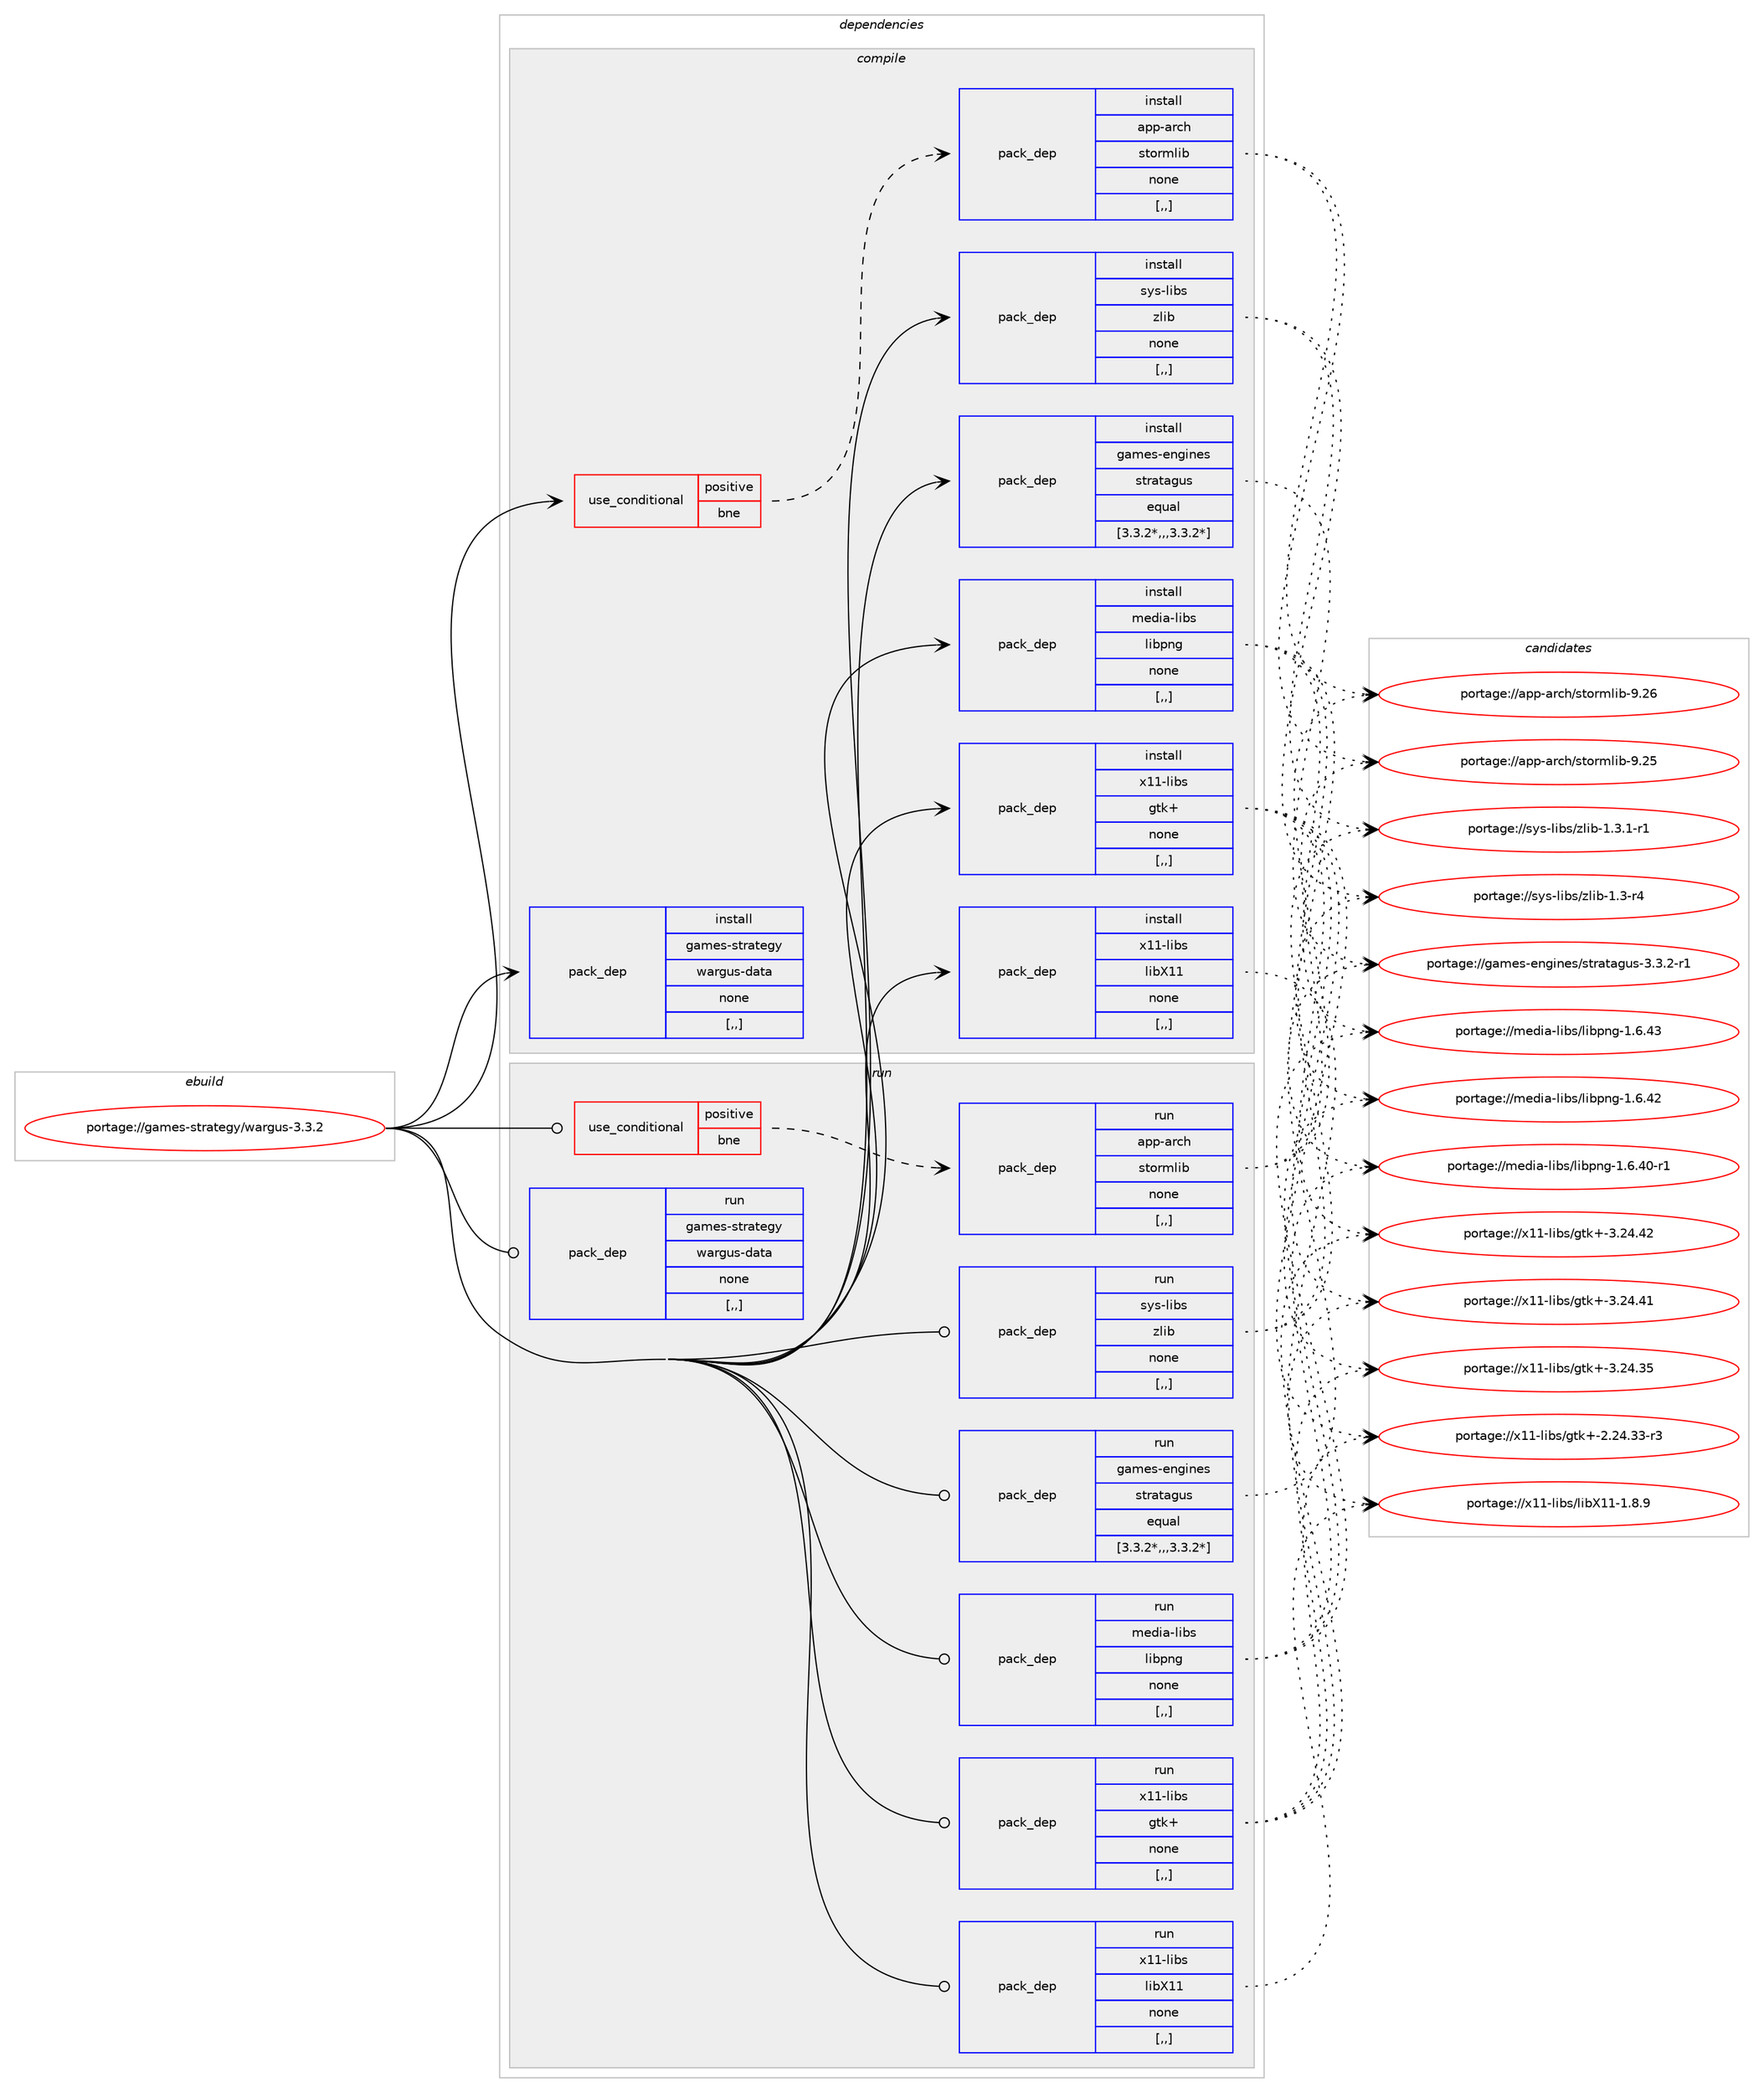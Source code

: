 digraph prolog {

# *************
# Graph options
# *************

newrank=true;
concentrate=true;
compound=true;
graph [rankdir=LR,fontname=Helvetica,fontsize=10,ranksep=1.5];#, ranksep=2.5, nodesep=0.2];
edge  [arrowhead=vee];
node  [fontname=Helvetica,fontsize=10];

# **********
# The ebuild
# **********

subgraph cluster_leftcol {
color=gray;
label=<<i>ebuild</i>>;
id [label="portage://games-strategy/wargus-3.3.2", color=red, width=4, href="../games-strategy/wargus-3.3.2.svg"];
}

# ****************
# The dependencies
# ****************

subgraph cluster_midcol {
color=gray;
label=<<i>dependencies</i>>;
subgraph cluster_compile {
fillcolor="#eeeeee";
style=filled;
label=<<i>compile</i>>;
subgraph cond65160 {
dependency235577 [label=<<TABLE BORDER="0" CELLBORDER="1" CELLSPACING="0" CELLPADDING="4"><TR><TD ROWSPAN="3" CELLPADDING="10">use_conditional</TD></TR><TR><TD>positive</TD></TR><TR><TD>bne</TD></TR></TABLE>>, shape=none, color=red];
subgraph pack168886 {
dependency235578 [label=<<TABLE BORDER="0" CELLBORDER="1" CELLSPACING="0" CELLPADDING="4" WIDTH="220"><TR><TD ROWSPAN="6" CELLPADDING="30">pack_dep</TD></TR><TR><TD WIDTH="110">install</TD></TR><TR><TD>app-arch</TD></TR><TR><TD>stormlib</TD></TR><TR><TD>none</TD></TR><TR><TD>[,,]</TD></TR></TABLE>>, shape=none, color=blue];
}
dependency235577:e -> dependency235578:w [weight=20,style="dashed",arrowhead="vee"];
}
id:e -> dependency235577:w [weight=20,style="solid",arrowhead="vee"];
subgraph pack168887 {
dependency235579 [label=<<TABLE BORDER="0" CELLBORDER="1" CELLSPACING="0" CELLPADDING="4" WIDTH="220"><TR><TD ROWSPAN="6" CELLPADDING="30">pack_dep</TD></TR><TR><TD WIDTH="110">install</TD></TR><TR><TD>games-engines</TD></TR><TR><TD>stratagus</TD></TR><TR><TD>equal</TD></TR><TR><TD>[3.3.2*,,,3.3.2*]</TD></TR></TABLE>>, shape=none, color=blue];
}
id:e -> dependency235579:w [weight=20,style="solid",arrowhead="vee"];
subgraph pack168888 {
dependency235580 [label=<<TABLE BORDER="0" CELLBORDER="1" CELLSPACING="0" CELLPADDING="4" WIDTH="220"><TR><TD ROWSPAN="6" CELLPADDING="30">pack_dep</TD></TR><TR><TD WIDTH="110">install</TD></TR><TR><TD>media-libs</TD></TR><TR><TD>libpng</TD></TR><TR><TD>none</TD></TR><TR><TD>[,,]</TD></TR></TABLE>>, shape=none, color=blue];
}
id:e -> dependency235580:w [weight=20,style="solid",arrowhead="vee"];
subgraph pack168889 {
dependency235581 [label=<<TABLE BORDER="0" CELLBORDER="1" CELLSPACING="0" CELLPADDING="4" WIDTH="220"><TR><TD ROWSPAN="6" CELLPADDING="30">pack_dep</TD></TR><TR><TD WIDTH="110">install</TD></TR><TR><TD>sys-libs</TD></TR><TR><TD>zlib</TD></TR><TR><TD>none</TD></TR><TR><TD>[,,]</TD></TR></TABLE>>, shape=none, color=blue];
}
id:e -> dependency235581:w [weight=20,style="solid",arrowhead="vee"];
subgraph pack168890 {
dependency235582 [label=<<TABLE BORDER="0" CELLBORDER="1" CELLSPACING="0" CELLPADDING="4" WIDTH="220"><TR><TD ROWSPAN="6" CELLPADDING="30">pack_dep</TD></TR><TR><TD WIDTH="110">install</TD></TR><TR><TD>x11-libs</TD></TR><TR><TD>gtk+</TD></TR><TR><TD>none</TD></TR><TR><TD>[,,]</TD></TR></TABLE>>, shape=none, color=blue];
}
id:e -> dependency235582:w [weight=20,style="solid",arrowhead="vee"];
subgraph pack168891 {
dependency235583 [label=<<TABLE BORDER="0" CELLBORDER="1" CELLSPACING="0" CELLPADDING="4" WIDTH="220"><TR><TD ROWSPAN="6" CELLPADDING="30">pack_dep</TD></TR><TR><TD WIDTH="110">install</TD></TR><TR><TD>x11-libs</TD></TR><TR><TD>libX11</TD></TR><TR><TD>none</TD></TR><TR><TD>[,,]</TD></TR></TABLE>>, shape=none, color=blue];
}
id:e -> dependency235583:w [weight=20,style="solid",arrowhead="vee"];
subgraph pack168892 {
dependency235584 [label=<<TABLE BORDER="0" CELLBORDER="1" CELLSPACING="0" CELLPADDING="4" WIDTH="220"><TR><TD ROWSPAN="6" CELLPADDING="30">pack_dep</TD></TR><TR><TD WIDTH="110">install</TD></TR><TR><TD>games-strategy</TD></TR><TR><TD>wargus-data</TD></TR><TR><TD>none</TD></TR><TR><TD>[,,]</TD></TR></TABLE>>, shape=none, color=blue];
}
id:e -> dependency235584:w [weight=20,style="solid",arrowhead="vee"];
}
subgraph cluster_compileandrun {
fillcolor="#eeeeee";
style=filled;
label=<<i>compile and run</i>>;
}
subgraph cluster_run {
fillcolor="#eeeeee";
style=filled;
label=<<i>run</i>>;
subgraph cond65161 {
dependency235585 [label=<<TABLE BORDER="0" CELLBORDER="1" CELLSPACING="0" CELLPADDING="4"><TR><TD ROWSPAN="3" CELLPADDING="10">use_conditional</TD></TR><TR><TD>positive</TD></TR><TR><TD>bne</TD></TR></TABLE>>, shape=none, color=red];
subgraph pack168893 {
dependency235586 [label=<<TABLE BORDER="0" CELLBORDER="1" CELLSPACING="0" CELLPADDING="4" WIDTH="220"><TR><TD ROWSPAN="6" CELLPADDING="30">pack_dep</TD></TR><TR><TD WIDTH="110">run</TD></TR><TR><TD>app-arch</TD></TR><TR><TD>stormlib</TD></TR><TR><TD>none</TD></TR><TR><TD>[,,]</TD></TR></TABLE>>, shape=none, color=blue];
}
dependency235585:e -> dependency235586:w [weight=20,style="dashed",arrowhead="vee"];
}
id:e -> dependency235585:w [weight=20,style="solid",arrowhead="odot"];
subgraph pack168894 {
dependency235587 [label=<<TABLE BORDER="0" CELLBORDER="1" CELLSPACING="0" CELLPADDING="4" WIDTH="220"><TR><TD ROWSPAN="6" CELLPADDING="30">pack_dep</TD></TR><TR><TD WIDTH="110">run</TD></TR><TR><TD>games-engines</TD></TR><TR><TD>stratagus</TD></TR><TR><TD>equal</TD></TR><TR><TD>[3.3.2*,,,3.3.2*]</TD></TR></TABLE>>, shape=none, color=blue];
}
id:e -> dependency235587:w [weight=20,style="solid",arrowhead="odot"];
subgraph pack168895 {
dependency235588 [label=<<TABLE BORDER="0" CELLBORDER="1" CELLSPACING="0" CELLPADDING="4" WIDTH="220"><TR><TD ROWSPAN="6" CELLPADDING="30">pack_dep</TD></TR><TR><TD WIDTH="110">run</TD></TR><TR><TD>media-libs</TD></TR><TR><TD>libpng</TD></TR><TR><TD>none</TD></TR><TR><TD>[,,]</TD></TR></TABLE>>, shape=none, color=blue];
}
id:e -> dependency235588:w [weight=20,style="solid",arrowhead="odot"];
subgraph pack168896 {
dependency235589 [label=<<TABLE BORDER="0" CELLBORDER="1" CELLSPACING="0" CELLPADDING="4" WIDTH="220"><TR><TD ROWSPAN="6" CELLPADDING="30">pack_dep</TD></TR><TR><TD WIDTH="110">run</TD></TR><TR><TD>sys-libs</TD></TR><TR><TD>zlib</TD></TR><TR><TD>none</TD></TR><TR><TD>[,,]</TD></TR></TABLE>>, shape=none, color=blue];
}
id:e -> dependency235589:w [weight=20,style="solid",arrowhead="odot"];
subgraph pack168897 {
dependency235590 [label=<<TABLE BORDER="0" CELLBORDER="1" CELLSPACING="0" CELLPADDING="4" WIDTH="220"><TR><TD ROWSPAN="6" CELLPADDING="30">pack_dep</TD></TR><TR><TD WIDTH="110">run</TD></TR><TR><TD>x11-libs</TD></TR><TR><TD>gtk+</TD></TR><TR><TD>none</TD></TR><TR><TD>[,,]</TD></TR></TABLE>>, shape=none, color=blue];
}
id:e -> dependency235590:w [weight=20,style="solid",arrowhead="odot"];
subgraph pack168898 {
dependency235591 [label=<<TABLE BORDER="0" CELLBORDER="1" CELLSPACING="0" CELLPADDING="4" WIDTH="220"><TR><TD ROWSPAN="6" CELLPADDING="30">pack_dep</TD></TR><TR><TD WIDTH="110">run</TD></TR><TR><TD>x11-libs</TD></TR><TR><TD>libX11</TD></TR><TR><TD>none</TD></TR><TR><TD>[,,]</TD></TR></TABLE>>, shape=none, color=blue];
}
id:e -> dependency235591:w [weight=20,style="solid",arrowhead="odot"];
subgraph pack168899 {
dependency235592 [label=<<TABLE BORDER="0" CELLBORDER="1" CELLSPACING="0" CELLPADDING="4" WIDTH="220"><TR><TD ROWSPAN="6" CELLPADDING="30">pack_dep</TD></TR><TR><TD WIDTH="110">run</TD></TR><TR><TD>games-strategy</TD></TR><TR><TD>wargus-data</TD></TR><TR><TD>none</TD></TR><TR><TD>[,,]</TD></TR></TABLE>>, shape=none, color=blue];
}
id:e -> dependency235592:w [weight=20,style="solid",arrowhead="odot"];
}
}

# **************
# The candidates
# **************

subgraph cluster_choices {
rank=same;
color=gray;
label=<<i>candidates</i>>;

subgraph choice168886 {
color=black;
nodesep=1;
choice9711211245971149910447115116111114109108105984557465054 [label="portage://app-arch/stormlib-9.26", color=red, width=4,href="../app-arch/stormlib-9.26.svg"];
choice9711211245971149910447115116111114109108105984557465053 [label="portage://app-arch/stormlib-9.25", color=red, width=4,href="../app-arch/stormlib-9.25.svg"];
dependency235578:e -> choice9711211245971149910447115116111114109108105984557465054:w [style=dotted,weight="100"];
dependency235578:e -> choice9711211245971149910447115116111114109108105984557465053:w [style=dotted,weight="100"];
}
subgraph choice168887 {
color=black;
nodesep=1;
choice10397109101115451011101031051101011154711511611497116971031171154551465146504511449 [label="portage://games-engines/stratagus-3.3.2-r1", color=red, width=4,href="../games-engines/stratagus-3.3.2-r1.svg"];
dependency235579:e -> choice10397109101115451011101031051101011154711511611497116971031171154551465146504511449:w [style=dotted,weight="100"];
}
subgraph choice168888 {
color=black;
nodesep=1;
choice109101100105974510810598115471081059811211010345494654465251 [label="portage://media-libs/libpng-1.6.43", color=red, width=4,href="../media-libs/libpng-1.6.43.svg"];
choice109101100105974510810598115471081059811211010345494654465250 [label="portage://media-libs/libpng-1.6.42", color=red, width=4,href="../media-libs/libpng-1.6.42.svg"];
choice1091011001059745108105981154710810598112110103454946544652484511449 [label="portage://media-libs/libpng-1.6.40-r1", color=red, width=4,href="../media-libs/libpng-1.6.40-r1.svg"];
dependency235580:e -> choice109101100105974510810598115471081059811211010345494654465251:w [style=dotted,weight="100"];
dependency235580:e -> choice109101100105974510810598115471081059811211010345494654465250:w [style=dotted,weight="100"];
dependency235580:e -> choice1091011001059745108105981154710810598112110103454946544652484511449:w [style=dotted,weight="100"];
}
subgraph choice168889 {
color=black;
nodesep=1;
choice115121115451081059811547122108105984549465146494511449 [label="portage://sys-libs/zlib-1.3.1-r1", color=red, width=4,href="../sys-libs/zlib-1.3.1-r1.svg"];
choice11512111545108105981154712210810598454946514511452 [label="portage://sys-libs/zlib-1.3-r4", color=red, width=4,href="../sys-libs/zlib-1.3-r4.svg"];
dependency235581:e -> choice115121115451081059811547122108105984549465146494511449:w [style=dotted,weight="100"];
dependency235581:e -> choice11512111545108105981154712210810598454946514511452:w [style=dotted,weight="100"];
}
subgraph choice168890 {
color=black;
nodesep=1;
choice1204949451081059811547103116107434551465052465250 [label="portage://x11-libs/gtk+-3.24.42", color=red, width=4,href="../x11-libs/gtk+-3.24.42.svg"];
choice1204949451081059811547103116107434551465052465249 [label="portage://x11-libs/gtk+-3.24.41", color=red, width=4,href="../x11-libs/gtk+-3.24.41.svg"];
choice1204949451081059811547103116107434551465052465153 [label="portage://x11-libs/gtk+-3.24.35", color=red, width=4,href="../x11-libs/gtk+-3.24.35.svg"];
choice12049494510810598115471031161074345504650524651514511451 [label="portage://x11-libs/gtk+-2.24.33-r3", color=red, width=4,href="../x11-libs/gtk+-2.24.33-r3.svg"];
dependency235582:e -> choice1204949451081059811547103116107434551465052465250:w [style=dotted,weight="100"];
dependency235582:e -> choice1204949451081059811547103116107434551465052465249:w [style=dotted,weight="100"];
dependency235582:e -> choice1204949451081059811547103116107434551465052465153:w [style=dotted,weight="100"];
dependency235582:e -> choice12049494510810598115471031161074345504650524651514511451:w [style=dotted,weight="100"];
}
subgraph choice168891 {
color=black;
nodesep=1;
choice120494945108105981154710810598884949454946564657 [label="portage://x11-libs/libX11-1.8.9", color=red, width=4,href="../x11-libs/libX11-1.8.9.svg"];
dependency235583:e -> choice120494945108105981154710810598884949454946564657:w [style=dotted,weight="100"];
}
subgraph choice168892 {
color=black;
nodesep=1;
}
subgraph choice168893 {
color=black;
nodesep=1;
choice9711211245971149910447115116111114109108105984557465054 [label="portage://app-arch/stormlib-9.26", color=red, width=4,href="../app-arch/stormlib-9.26.svg"];
choice9711211245971149910447115116111114109108105984557465053 [label="portage://app-arch/stormlib-9.25", color=red, width=4,href="../app-arch/stormlib-9.25.svg"];
dependency235586:e -> choice9711211245971149910447115116111114109108105984557465054:w [style=dotted,weight="100"];
dependency235586:e -> choice9711211245971149910447115116111114109108105984557465053:w [style=dotted,weight="100"];
}
subgraph choice168894 {
color=black;
nodesep=1;
choice10397109101115451011101031051101011154711511611497116971031171154551465146504511449 [label="portage://games-engines/stratagus-3.3.2-r1", color=red, width=4,href="../games-engines/stratagus-3.3.2-r1.svg"];
dependency235587:e -> choice10397109101115451011101031051101011154711511611497116971031171154551465146504511449:w [style=dotted,weight="100"];
}
subgraph choice168895 {
color=black;
nodesep=1;
choice109101100105974510810598115471081059811211010345494654465251 [label="portage://media-libs/libpng-1.6.43", color=red, width=4,href="../media-libs/libpng-1.6.43.svg"];
choice109101100105974510810598115471081059811211010345494654465250 [label="portage://media-libs/libpng-1.6.42", color=red, width=4,href="../media-libs/libpng-1.6.42.svg"];
choice1091011001059745108105981154710810598112110103454946544652484511449 [label="portage://media-libs/libpng-1.6.40-r1", color=red, width=4,href="../media-libs/libpng-1.6.40-r1.svg"];
dependency235588:e -> choice109101100105974510810598115471081059811211010345494654465251:w [style=dotted,weight="100"];
dependency235588:e -> choice109101100105974510810598115471081059811211010345494654465250:w [style=dotted,weight="100"];
dependency235588:e -> choice1091011001059745108105981154710810598112110103454946544652484511449:w [style=dotted,weight="100"];
}
subgraph choice168896 {
color=black;
nodesep=1;
choice115121115451081059811547122108105984549465146494511449 [label="portage://sys-libs/zlib-1.3.1-r1", color=red, width=4,href="../sys-libs/zlib-1.3.1-r1.svg"];
choice11512111545108105981154712210810598454946514511452 [label="portage://sys-libs/zlib-1.3-r4", color=red, width=4,href="../sys-libs/zlib-1.3-r4.svg"];
dependency235589:e -> choice115121115451081059811547122108105984549465146494511449:w [style=dotted,weight="100"];
dependency235589:e -> choice11512111545108105981154712210810598454946514511452:w [style=dotted,weight="100"];
}
subgraph choice168897 {
color=black;
nodesep=1;
choice1204949451081059811547103116107434551465052465250 [label="portage://x11-libs/gtk+-3.24.42", color=red, width=4,href="../x11-libs/gtk+-3.24.42.svg"];
choice1204949451081059811547103116107434551465052465249 [label="portage://x11-libs/gtk+-3.24.41", color=red, width=4,href="../x11-libs/gtk+-3.24.41.svg"];
choice1204949451081059811547103116107434551465052465153 [label="portage://x11-libs/gtk+-3.24.35", color=red, width=4,href="../x11-libs/gtk+-3.24.35.svg"];
choice12049494510810598115471031161074345504650524651514511451 [label="portage://x11-libs/gtk+-2.24.33-r3", color=red, width=4,href="../x11-libs/gtk+-2.24.33-r3.svg"];
dependency235590:e -> choice1204949451081059811547103116107434551465052465250:w [style=dotted,weight="100"];
dependency235590:e -> choice1204949451081059811547103116107434551465052465249:w [style=dotted,weight="100"];
dependency235590:e -> choice1204949451081059811547103116107434551465052465153:w [style=dotted,weight="100"];
dependency235590:e -> choice12049494510810598115471031161074345504650524651514511451:w [style=dotted,weight="100"];
}
subgraph choice168898 {
color=black;
nodesep=1;
choice120494945108105981154710810598884949454946564657 [label="portage://x11-libs/libX11-1.8.9", color=red, width=4,href="../x11-libs/libX11-1.8.9.svg"];
dependency235591:e -> choice120494945108105981154710810598884949454946564657:w [style=dotted,weight="100"];
}
subgraph choice168899 {
color=black;
nodesep=1;
}
}

}
